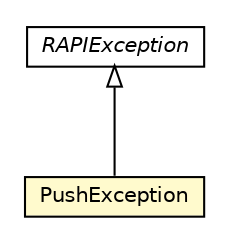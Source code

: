 #!/usr/local/bin/dot
#
# Class diagram 
# Generated by UMLGraph version R5_6-24-gf6e263 (http://www.umlgraph.org/)
#

digraph G {
	edge [fontname="Helvetica",fontsize=10,labelfontname="Helvetica",labelfontsize=10];
	node [fontname="Helvetica",fontsize=10,shape=plaintext];
	nodesep=0.25;
	ranksep=0.5;
	// org.universAAL.ri.api.manager.exceptions.PushException
	c6676231 [label=<<table title="org.universAAL.ri.api.manager.exceptions.PushException" border="0" cellborder="1" cellspacing="0" cellpadding="2" port="p" bgcolor="lemonChiffon" href="./PushException.html">
		<tr><td><table border="0" cellspacing="0" cellpadding="1">
<tr><td align="center" balign="center"> PushException </td></tr>
		</table></td></tr>
		</table>>, URL="./PushException.html", fontname="Helvetica", fontcolor="black", fontsize=10.0];
	// org.universAAL.ri.api.manager.exceptions.RAPIException
	c6676232 [label=<<table title="org.universAAL.ri.api.manager.exceptions.RAPIException" border="0" cellborder="1" cellspacing="0" cellpadding="2" port="p" href="./RAPIException.html">
		<tr><td><table border="0" cellspacing="0" cellpadding="1">
<tr><td align="center" balign="center"><font face="Helvetica-Oblique"> RAPIException </font></td></tr>
		</table></td></tr>
		</table>>, URL="./RAPIException.html", fontname="Helvetica", fontcolor="black", fontsize=10.0];
	//org.universAAL.ri.api.manager.exceptions.PushException extends org.universAAL.ri.api.manager.exceptions.RAPIException
	c6676232:p -> c6676231:p [dir=back,arrowtail=empty];
}

